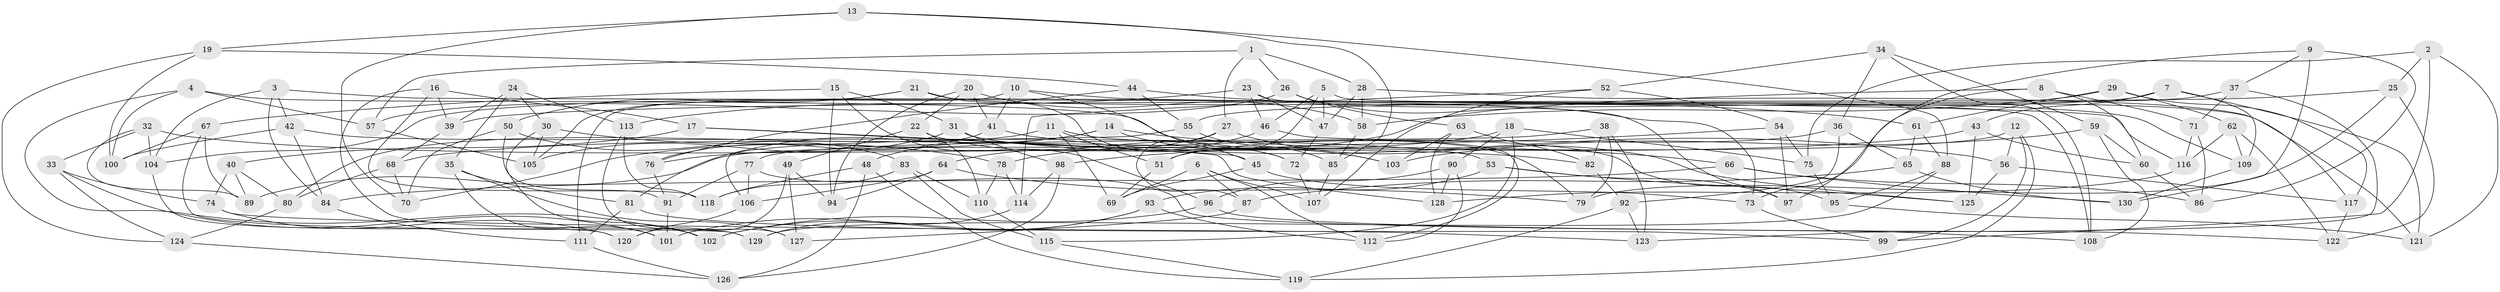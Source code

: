 // coarse degree distribution, {3: 0.054945054945054944, 4: 0.6703296703296703, 5: 0.12087912087912088, 6: 0.01098901098901099, 8: 0.12087912087912088, 7: 0.01098901098901099, 9: 0.01098901098901099}
// Generated by graph-tools (version 1.1) at 2025/03/03/04/25 22:03:18]
// undirected, 130 vertices, 260 edges
graph export_dot {
graph [start="1"]
  node [color=gray90,style=filled];
  1;
  2;
  3;
  4;
  5;
  6;
  7;
  8;
  9;
  10;
  11;
  12;
  13;
  14;
  15;
  16;
  17;
  18;
  19;
  20;
  21;
  22;
  23;
  24;
  25;
  26;
  27;
  28;
  29;
  30;
  31;
  32;
  33;
  34;
  35;
  36;
  37;
  38;
  39;
  40;
  41;
  42;
  43;
  44;
  45;
  46;
  47;
  48;
  49;
  50;
  51;
  52;
  53;
  54;
  55;
  56;
  57;
  58;
  59;
  60;
  61;
  62;
  63;
  64;
  65;
  66;
  67;
  68;
  69;
  70;
  71;
  72;
  73;
  74;
  75;
  76;
  77;
  78;
  79;
  80;
  81;
  82;
  83;
  84;
  85;
  86;
  87;
  88;
  89;
  90;
  91;
  92;
  93;
  94;
  95;
  96;
  97;
  98;
  99;
  100;
  101;
  102;
  103;
  104;
  105;
  106;
  107;
  108;
  109;
  110;
  111;
  112;
  113;
  114;
  115;
  116;
  117;
  118;
  119;
  120;
  121;
  122;
  123;
  124;
  125;
  126;
  127;
  128;
  129;
  130;
  1 -- 27;
  1 -- 28;
  1 -- 57;
  1 -- 26;
  2 -- 121;
  2 -- 75;
  2 -- 25;
  2 -- 99;
  3 -- 42;
  3 -- 116;
  3 -- 84;
  3 -- 104;
  4 -- 103;
  4 -- 57;
  4 -- 102;
  4 -- 100;
  5 -- 51;
  5 -- 46;
  5 -- 108;
  5 -- 47;
  6 -- 107;
  6 -- 112;
  6 -- 69;
  6 -- 87;
  7 -- 109;
  7 -- 43;
  7 -- 121;
  7 -- 104;
  8 -- 73;
  8 -- 71;
  8 -- 78;
  8 -- 60;
  9 -- 37;
  9 -- 86;
  9 -- 130;
  9 -- 97;
  10 -- 41;
  10 -- 111;
  10 -- 45;
  10 -- 97;
  11 -- 95;
  11 -- 69;
  11 -- 80;
  11 -- 51;
  12 -- 99;
  12 -- 119;
  12 -- 89;
  12 -- 56;
  13 -- 85;
  13 -- 88;
  13 -- 19;
  13 -- 70;
  14 -- 81;
  14 -- 70;
  14 -- 66;
  14 -- 103;
  15 -- 96;
  15 -- 31;
  15 -- 94;
  15 -- 67;
  16 -- 118;
  16 -- 17;
  16 -- 39;
  16 -- 129;
  17 -- 45;
  17 -- 128;
  17 -- 40;
  18 -- 76;
  18 -- 115;
  18 -- 90;
  18 -- 75;
  19 -- 124;
  19 -- 100;
  19 -- 44;
  20 -- 22;
  20 -- 58;
  20 -- 94;
  20 -- 41;
  21 -- 72;
  21 -- 50;
  21 -- 109;
  21 -- 105;
  22 -- 110;
  22 -- 49;
  22 -- 72;
  23 -- 46;
  23 -- 47;
  23 -- 113;
  23 -- 121;
  24 -- 113;
  24 -- 39;
  24 -- 35;
  24 -- 30;
  25 -- 39;
  25 -- 122;
  25 -- 79;
  26 -- 63;
  26 -- 57;
  26 -- 73;
  27 -- 87;
  27 -- 125;
  27 -- 48;
  28 -- 47;
  28 -- 117;
  28 -- 58;
  29 -- 117;
  29 -- 62;
  29 -- 61;
  29 -- 58;
  30 -- 78;
  30 -- 105;
  30 -- 102;
  31 -- 105;
  31 -- 79;
  31 -- 98;
  32 -- 89;
  32 -- 104;
  32 -- 33;
  32 -- 82;
  33 -- 124;
  33 -- 74;
  33 -- 101;
  34 -- 52;
  34 -- 36;
  34 -- 108;
  34 -- 59;
  35 -- 101;
  35 -- 81;
  35 -- 127;
  36 -- 51;
  36 -- 92;
  36 -- 65;
  37 -- 123;
  37 -- 71;
  37 -- 55;
  38 -- 79;
  38 -- 82;
  38 -- 123;
  38 -- 77;
  39 -- 68;
  40 -- 80;
  40 -- 89;
  40 -- 74;
  41 -- 76;
  41 -- 56;
  42 -- 100;
  42 -- 84;
  42 -- 53;
  43 -- 125;
  43 -- 68;
  43 -- 60;
  44 -- 76;
  44 -- 55;
  44 -- 61;
  45 -- 73;
  45 -- 69;
  46 -- 112;
  46 -- 64;
  47 -- 72;
  48 -- 126;
  48 -- 118;
  48 -- 119;
  49 -- 120;
  49 -- 94;
  49 -- 127;
  50 -- 83;
  50 -- 91;
  50 -- 70;
  51 -- 69;
  52 -- 107;
  52 -- 114;
  52 -- 54;
  53 -- 93;
  53 -- 125;
  53 -- 97;
  54 -- 98;
  54 -- 75;
  54 -- 97;
  55 -- 106;
  55 -- 85;
  56 -- 125;
  56 -- 117;
  57 -- 105;
  58 -- 85;
  59 -- 103;
  59 -- 60;
  59 -- 108;
  60 -- 86;
  61 -- 65;
  61 -- 88;
  62 -- 109;
  62 -- 122;
  62 -- 116;
  63 -- 103;
  63 -- 128;
  63 -- 82;
  64 -- 106;
  64 -- 79;
  64 -- 94;
  65 -- 130;
  65 -- 87;
  66 -- 84;
  66 -- 130;
  66 -- 86;
  67 -- 100;
  67 -- 89;
  67 -- 129;
  68 -- 80;
  68 -- 70;
  71 -- 86;
  71 -- 116;
  72 -- 107;
  73 -- 99;
  74 -- 120;
  74 -- 123;
  75 -- 95;
  76 -- 91;
  77 -- 122;
  77 -- 91;
  77 -- 106;
  78 -- 114;
  78 -- 110;
  80 -- 124;
  81 -- 99;
  81 -- 111;
  82 -- 92;
  83 -- 118;
  83 -- 115;
  83 -- 110;
  84 -- 111;
  85 -- 107;
  87 -- 127;
  88 -- 95;
  88 -- 129;
  90 -- 96;
  90 -- 112;
  90 -- 128;
  91 -- 101;
  92 -- 123;
  92 -- 119;
  93 -- 102;
  93 -- 101;
  93 -- 112;
  95 -- 121;
  96 -- 108;
  96 -- 102;
  98 -- 126;
  98 -- 114;
  104 -- 120;
  106 -- 120;
  109 -- 130;
  110 -- 115;
  111 -- 126;
  113 -- 118;
  113 -- 127;
  114 -- 129;
  115 -- 119;
  116 -- 128;
  117 -- 122;
  124 -- 126;
}
